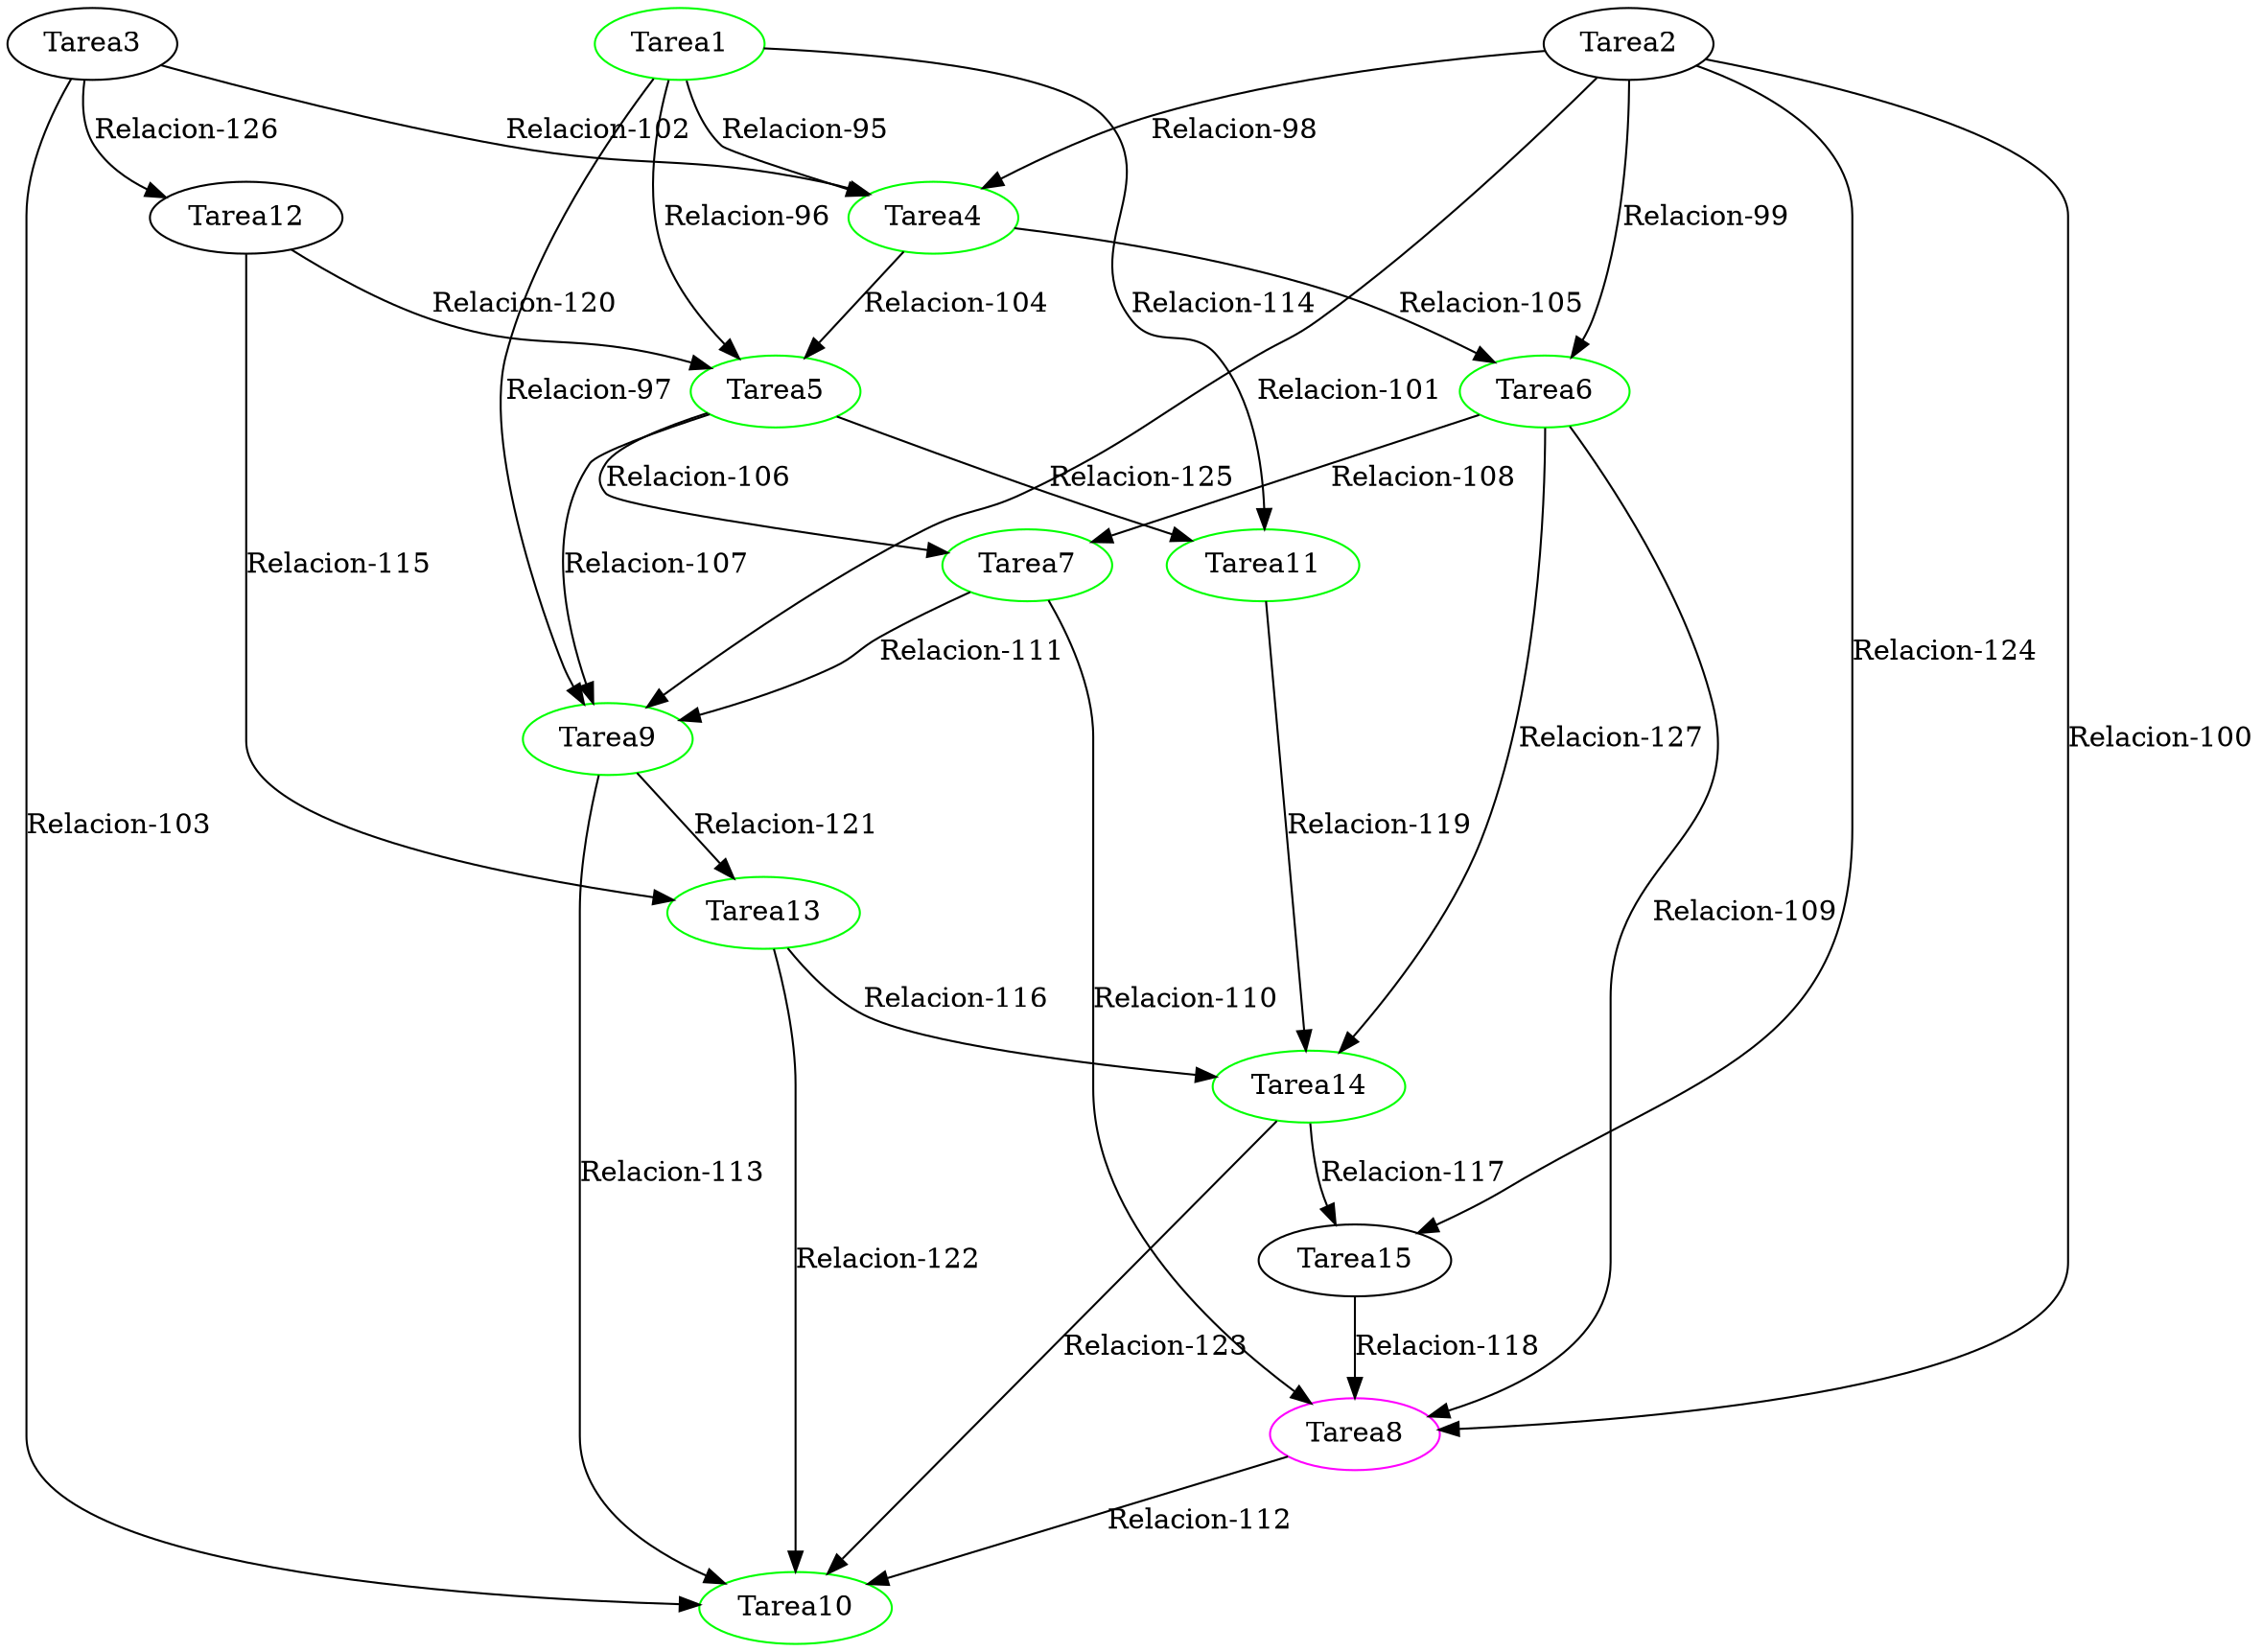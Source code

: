 strict digraph G {
  1 [ color="green" label="Tarea1" ];
  2 [ color="black" label="Tarea2" ];
  3 [ color="black" label="Tarea3" ];
  4 [ color="green" label="Tarea4" ];
  5 [ color="green" label="Tarea5" ];
  6 [ color="green" label="Tarea6" ];
  7 [ color="green" label="Tarea7" ];
  8 [ color="magenta" label="Tarea8" ];
  9 [ color="green" label="Tarea9" ];
  10 [ color="green" label="Tarea10" ];
  11 [ color="green" label="Tarea11" ];
  12 [ color="black" label="Tarea12" ];
  13 [ color="green" label="Tarea13" ];
  14 [ color="green" label="Tarea14" ];
  15 [ color="black" label="Tarea15" ];
  1 -> 4 [ color="black" label="Relacion-95" ];
  1 -> 5 [ color="black" label="Relacion-96" ];
  1 -> 9 [ color="black" label="Relacion-97" ];
  2 -> 4 [ color="black" label="Relacion-98" ];
  2 -> 6 [ color="black" label="Relacion-99" ];
  2 -> 8 [ color="black" label="Relacion-100" ];
  2 -> 9 [ color="black" label="Relacion-101" ];
  3 -> 4 [ color="black" label="Relacion-102" ];
  3 -> 10 [ color="black" label="Relacion-103" ];
  4 -> 5 [ color="black" label="Relacion-104" ];
  4 -> 6 [ color="black" label="Relacion-105" ];
  5 -> 7 [ color="black" label="Relacion-106" ];
  5 -> 9 [ color="black" label="Relacion-107" ];
  6 -> 7 [ color="black" label="Relacion-108" ];
  6 -> 8 [ color="black" label="Relacion-109" ];
  7 -> 8 [ color="black" label="Relacion-110" ];
  7 -> 9 [ color="black" label="Relacion-111" ];
  8 -> 10 [ color="black" label="Relacion-112" ];
  9 -> 10 [ color="black" label="Relacion-113" ];
  1 -> 11 [ color="black" label="Relacion-114" ];
  12 -> 13 [ color="black" label="Relacion-115" ];
  13 -> 14 [ color="black" label="Relacion-116" ];
  14 -> 15 [ color="black" label="Relacion-117" ];
  15 -> 8 [ color="black" label="Relacion-118" ];
  11 -> 14 [ color="black" label="Relacion-119" ];
  12 -> 5 [ color="black" label="Relacion-120" ];
  9 -> 13 [ color="black" label="Relacion-121" ];
  13 -> 10 [ color="black" label="Relacion-122" ];
  14 -> 10 [ color="black" label="Relacion-123" ];
  2 -> 15 [ color="black" label="Relacion-124" ];
  5 -> 11 [ color="black" label="Relacion-125" ];
  3 -> 12 [ color="black" label="Relacion-126" ];
  6 -> 14 [ color="black" label="Relacion-127" ];
}
